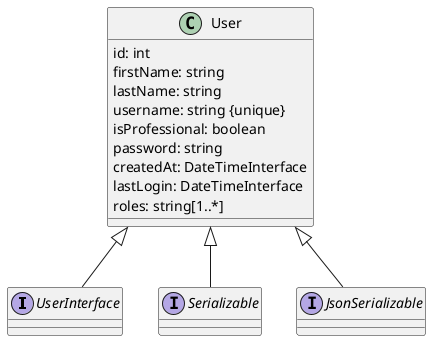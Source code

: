@startuml

interface UserInterface
interface Serializable
interface JsonSerializable

User <|-- UserInterface
User <|-- Serializable
User <|-- JsonSerializable

class User {
    id: int
    firstName: string
    lastName: string
    username: string {unique}
    isProfessional: boolean
    password: string
    createdAt: DateTimeInterface
    lastLogin: DateTimeInterface
    roles: string[1..*]
}
@enduml